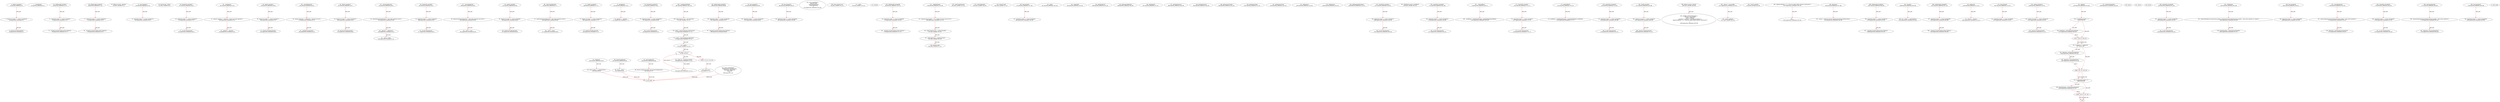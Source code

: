 digraph  {
13 [label="2_ sendto_txorigin33\n13-function_definition-3-6", type_label=function_definition];
29 [label="3_ require (tx.origin == owner_txorigin33);\n29-expression_statement-4-4", type_label=expression_statement];
38 [label="4_ receiver.transfer(amount);\n38-expression_statement-5-5", type_label=expression_statement];
51 [label="7_ _setMetadata\n51-function_definition-8-10", type_label=function_definition];
63 [label="10_ withdrawAll_txorigin2\n63-function_definition-11-14", type_label=function_definition];
75 [label="11_ require(tx.origin == owner_txorigin2);\n75-expression_statement-12-12", type_label=expression_statement];
84 [label="12_ _recipient.transfer(address(this).balance);\n84-expression_statement-13-13", type_label=expression_statement];
98 [label="16_ withdrawAll_txorigin22\n98-function_definition-17-20", type_label=function_definition];
110 [label="17_ require(tx.origin == owner_txorigin22);\n110-expression_statement-18-18", type_label=expression_statement];
119 [label="18_ _recipient.transfer(address(this).balance);\n119-expression_statement-19-19", type_label=expression_statement];
130 [label="20_ address private _operator;\n130-new_variable-21-21", type_label=new_variable];
135 [label="21_ bug_txorigin12\n135-function_definition-22-24", type_label=function_definition];
143 [label="22_ require(tx.origin == owner_txorigin12);\n143-expression_statement-23-23", type_label=expression_statement];
152 [label="24_ bool private _status;\n152-new_variable-25-25", type_label=new_variable];
157 [label="25_ transferTo_txorigin27\n157-function_definition-26-29", type_label=function_definition];
173 [label="26_ require(tx.origin == owner_txorigin27);\n173-expression_statement-27-27", type_label=expression_statement];
182 [label="27_ to.call.value(amount);\n182-expression_statement-28-28", type_label=expression_statement];
201 [label="30_ _setOperator\n201-function_definition-31-35", type_label=function_definition];
209 [label="31_ require(_operator != operator, \"cannot set same operator\");\n209-expression_statement-32-32", type_label=expression_statement];
219 [label="32_ _operator = operator;\n219-expression_statement-33-33", type_label=expression_statement];
230 [label="35_ sendto_txorigin17\n230-function_definition-36-39", type_label=function_definition];
246 [label="36_ require (tx.origin == owner_txorigin17);\n246-expression_statement-37-37", type_label=expression_statement];
255 [label="37_ receiver.transfer(amount);\n255-expression_statement-38-38", type_label=expression_statement];
262 [label="39_ _transferOperator\n262-function_definition-40-43", type_label=function_definition];
270 [label="40_ require(_operator != address(0), \"operator not set\");\n270-expression_statement-41-41", type_label=expression_statement];
282 [label="41_ _setOperator(operator);\n282-expression_statement-42-42", type_label=expression_statement];
287 [label="43_ sendto_txorigin37\n287-function_definition-44-47", type_label=function_definition];
303 [label="44_ require (tx.origin == owner_txorigin37);\n303-expression_statement-45-45", type_label=expression_statement];
312 [label="45_ receiver.transfer(amount);\n312-expression_statement-46-46", type_label=expression_statement];
319 [label="47_ _renounceOperator\n319-function_definition-48-53", type_label=function_definition];
323 [label="48_ require(hasActiveOperator(), \"only when operator active\");\n323-expression_statement-49-49", type_label=expression_statement];
332 [label="49_ _operator = address(0);\n332-expression_statement-50-50", type_label=expression_statement];
338 [label="50_ _status = false;\n338-expression_statement-51-51", type_label=expression_statement];
352 [label="53_ transferTo_txorigin3\n352-function_definition-54-57", type_label=function_definition];
368 [label="54_ require(tx.origin == owner_txorigin3);\n368-expression_statement-55-55", type_label=expression_statement];
377 [label="55_ to.call.value(amount);\n377-expression_statement-56-56", type_label=expression_statement];
386 [label="57_ _activateOperator\n386-function_definition-58-62", type_label=function_definition];
390 [label="58_ require(!hasActiveOperator(), \"only when operator not active\");\n390-expression_statement-59-59", type_label=expression_statement];
400 [label="59_ _status = true;\n400-expression_statement-60-60", type_label=expression_statement];
412 [label="62_ sendto_txorigin9\n412-function_definition-63-66", type_label=function_definition];
428 [label="63_ require (tx.origin == owner_txorigin9);\n428-expression_statement-64-64", type_label=expression_statement];
437 [label="64_ receiver.transfer(amount);\n437-expression_statement-65-65", type_label=expression_statement];
444 [label="66_ _deactivateOperator\n444-function_definition-67-71", type_label=function_definition];
448 [label="67_ require(hasActiveOperator(), \"only when operator active\");\n448-expression_statement-68-68", type_label=expression_statement];
457 [label="68_ _status = false;\n457-expression_statement-69-69", type_label=expression_statement];
469 [label="71_ sendto_txorigin25\n469-function_definition-72-75", type_label=function_definition];
485 [label="72_ require (tx.origin == owner_txorigin25);\n485-expression_statement-73-73", type_label=expression_statement];
494 [label="73_ receiver.transfer(amount);\n494-expression_statement-74-74", type_label=expression_statement];
501 [label="75_ getOperator\n501-function_definition-76-78", type_label=function_definition];
511 [label="76_ operator = _operator;\n511-expression_statement-77-77", type_label=expression_statement];
515 [label="78_ transferTo_txorigin19\n515-function_definition-79-82", type_label=function_definition];
531 [label="79_ require(tx.origin == owner_txorigin19);\n531-expression_statement-80-80", type_label=expression_statement];
540 [label="80_ to.call.value(amount);\n540-expression_statement-81-81", type_label=expression_statement];
549 [label="82_ isOperator\n549-function_definition-83-85", type_label=function_definition];
563 [label="83_ return (caller == getOperator());\n563-return-84-84", type_label=return];
569 [label="85_ withdrawAll_txorigin26\n569-function_definition-86-89", type_label=function_definition];
581 [label="86_ require(tx.origin == owner_txorigin26);\n581-expression_statement-87-87", type_label=expression_statement];
590 [label="87_ _recipient.transfer(address(this).balance);\n590-expression_statement-88-88", type_label=expression_statement];
601 [label="89_ hasActiveOperator\n601-function_definition-90-92", type_label=function_definition];
611 [label="90_ return _status;\n611-return-91-91", type_label=return];
613 [label="92_ bug_txorigin20\n613-function_definition-93-95", type_label=function_definition];
621 [label="93_ require(tx.origin == owner_txorigin20);\n621-expression_statement-94-94", type_label=expression_statement];
630 [label="95_ isActiveOperator\n630-function_definition-96-98", type_label=function_definition];
644 [label="96_ return (isOperator(caller) && hasActiveOperator());\n644-return-97-97", type_label=return];
653 [label="98_ bug_txorigin32\n653-function_definition-99-101", type_label=function_definition];
661 [label="99_ require(tx.origin == owner_txorigin32);\n661-expression_statement-100-100", type_label=expression_statement];
673 [label="103_ struct MultiHash {\n        bytes32 hash;\n        uint8 hashFunction;\n        uint8 digestSize;\n    }\n673-expression_statement-104-108", type_label=expression_statement];
687 [label="108_ _combineMultiHash\n687-function_definition-109-118", type_label=function_definition];
701 [label="109_ bytes memory out = new bytes(34);\n701-new_variable-110-110", type_label=new_variable];
702 [label="109_ bytes memory out\n702-new_variable-110-110", type_label=new_variable];
712 [label="110_ out[0] = byte(multihash.hashFunction);\n712-expression_statement-111-111", type_label=expression_statement];
722 [label="111_ out[1] = byte(multihash.digestSize);\n722-expression_statement-112-112", type_label=expression_statement];
732 [label="112_ uint8 i;\n732-new_variable-113-113", type_label=new_variable];
733 [label="112_ uint8 i\n733-new_variable-113-113", type_label=new_variable];
737 [label="113_ for(i < 32;;i++)\n737-for-114-116", type_label=for];
2545 [label="113_ end_for", type_label=end_for];
746 [label="113_ i++\n746-expression_statement-114-114", type_label=expression_statement];
749 [label="114_ out[i+2] = multihash.hash[i];\n749-expression_statement-115-115", type_label=expression_statement];
761 [label="116_ return out;\n761-return-117-117", type_label=return];
763 [label="118_ withdrawAll_txorigin38\n763-function_definition-119-122", type_label=function_definition];
775 [label="119_ require(tx.origin == owner_txorigin38);\n775-expression_statement-120-120", type_label=expression_statement];
784 [label="120_ _recipient.transfer(address(this).balance);\n784-expression_statement-121-121", type_label=expression_statement];
795 [label="122_ _splitMultiHash\n795-function_definition-123-136", type_label=function_definition];
809 [label="123_ require(source.length == 34, \"length of source must be 34\");\n809-expression_statement-124-124", type_label=expression_statement];
821 [label="124_ uint8 hashFunction = uint8(source[0]);\n821-new_variable-125-125", type_label=new_variable];
822 [label="124_ uint8 hashFunction\n822-new_variable-125-125", type_label=new_variable];
831 [label="125_ uint8 digestSize = uint8(source[1]);\n831-new_variable-126-126", type_label=new_variable];
832 [label="125_ uint8 digestSize\n832-new_variable-126-126", type_label=new_variable];
841 [label="126_ bytes32 hash;\n841-new_variable-127-127", type_label=new_variable];
842 [label="126_ bytes32 hash\n842-new_variable-127-127", type_label=new_variable];
859 [label="130_ return (MultiHash({\n          hashFunction: hashFunction,\n          digestSize: digestSize,\n          hash: hash\n        }));\n859-return-131-135", type_label=return];
873 [label="136_ bug_txorigin4\n873-function_definition-137-139", type_label=function_definition];
881 [label="137_ require(tx.origin == owner_txorigin4);\n881-expression_statement-138-138", type_label=expression_statement];
911 [label="142_ create\n911-function_definition-143-143", type_label=function_definition];
923 [label="143_ createSalty\n923-function_definition-144-144", type_label=function_definition];
939 [label="144_ getInitSelector\n939-function_definition-145-145", type_label=function_definition];
948 [label="145_ getInstanceRegistry\n948-function_definition-146-146", type_label=function_definition];
957 [label="146_ getTemplate\n957-function_definition-147-147", type_label=function_definition];
966 [label="147_ getSaltyInstance\n966-function_definition-148-148", type_label=function_definition];
982 [label="148_ getNextInstance\n982-function_definition-149-149", type_label=function_definition];
994 [label="149_ getInstanceCreator\n994-function_definition-150-150", type_label=function_definition];
1007 [label="150_ getInstanceType\n1007-function_definition-151-151", type_label=function_definition];
1016 [label="151_ getInstanceCount\n1016-function_definition-152-152", type_label=function_definition];
1025 [label="152_ getInstance\n1025-function_definition-153-153", type_label=function_definition];
1038 [label="153_ getInstances\n1038-function_definition-154-154", type_label=function_definition];
1048 [label="154_ getPaginatedInstances\n1048-function_definition-155-155", type_label=function_definition];
1072 [label="157_ transferTo_txorigin11\n1072-function_definition-158-161", type_label=function_definition];
1088 [label="158_ require(tx.origin == owner_txorigin11);\n1088-expression_statement-159-159", type_label=expression_statement];
1097 [label="159_ to.call.value(amount);\n1097-expression_statement-160-160", type_label=expression_statement];
1106 [label="161_ MultiHash private _proofHash;\n1106-new_variable-162-162", type_label=new_variable];
1112 [label="162_ transferTo_txorigin31\n1112-function_definition-163-166", type_label=function_definition];
1128 [label="163_ require(tx.origin == owner_txorigin31);\n1128-expression_statement-164-164", type_label=expression_statement];
1137 [label="164_ to.call.value(amount);\n1137-expression_statement-165-165", type_label=expression_statement];
1156 [label="167_ _setProofHash\n1156-function_definition-168-171", type_label=function_definition];
1164 [label="168_ _proofHash = MultiHashWrapper._splitMultiHash(proofHash);\n1164-expression_statement-169-169", type_label=expression_statement];
1181 [label="171_ transferTo_txorigin7\n1181-function_definition-172-175", type_label=function_definition];
1197 [label="172_ require(tx.origin == owner_txorigin7);\n1197-expression_statement-173-173", type_label=expression_statement];
1206 [label="173_ to.call.value(amount);\n1206-expression_statement-174-174", type_label=expression_statement];
1215 [label="175_ getProofHash\n1215-function_definition-176-178", type_label=function_definition];
1225 [label="176_ proofHash = MultiHashWrapper._combineMultiHash(_proofHash);\n1225-expression_statement-177-177", type_label=expression_statement];
1234 [label="178_ transferTo_txorigin23\n1234-function_definition-179-182", type_label=function_definition];
1250 [label="179_ require(tx.origin == owner_txorigin23);\n1250-expression_statement-180-180", type_label=expression_statement];
1259 [label="180_ to.call.value(amount);\n1259-expression_statement-181-181", type_label=expression_statement];
1271 [label="184_ sendto_txorigin1\n1271-function_definition-185-188", type_label=function_definition];
1287 [label="185_ require (tx.origin == owner_txorigin1);\n1287-expression_statement-186-186", type_label=expression_statement];
1296 [label="186_ receiver.transfer(amount);\n1296-expression_statement-187-187", type_label=expression_statement];
1303 [label="188_ address private _factory;\n1303-new_variable-189-189", type_label=new_variable];
1308 [label="189_ modifier initializeTemplate() {\n        _factory = msg.sender;\n        uint32 codeSize;\n        assembly { codeSize := extcodesize(address) }\n        require(codeSize == 0, \"must be called within contract constructor\");\n        _;\n    }\n1308-expression_statement-190-196", type_label=expression_statement];
1311 [label="190_ _factory = msg.sender;\n1311-expression_statement-191-191", type_label=expression_statement];
1317 [label="191_ uint32 codeSize;\n1317-new_variable-192-192", type_label=new_variable];
1318 [label="191_ uint32 codeSize\n1318-new_variable-192-192", type_label=new_variable];
1331 [label="193_ require(codeSize == 0, \"must be called within contract constructor\");\n1331-expression_statement-194-194", type_label=expression_statement];
1341 [label="194_ _;\n1341-expression_statement-195-195", type_label=expression_statement];
1343 [label="196_ getCreator\n1343-function_definition-197-199", type_label=function_definition];
1353 [label="197_ creator = iFactory(_factory).getInstanceCreator(address(this));\n1353-expression_statement-198-198", type_label=expression_statement];
1367 [label="199_ withdrawAll_txorigin14\n1367-function_definition-200-203", type_label=function_definition];
1379 [label="200_ require(tx.origin == owner_txorigin14);\n1379-expression_statement-201-201", type_label=expression_statement];
1388 [label="201_ _recipient.transfer(address(this).balance);\n1388-expression_statement-202-202", type_label=expression_statement];
1399 [label="203_ isCreator\n1399-function_definition-204-206", type_label=function_definition];
1413 [label="204_ ok = (caller == getCreator());\n1413-expression_statement-205-205", type_label=expression_statement];
1421 [label="206_ withdrawAll_txorigin30\n1421-function_definition-207-210", type_label=function_definition];
1433 [label="207_ require(tx.origin == owner_txorigin30);\n1433-expression_statement-208-208", type_label=expression_statement];
1442 [label="208_ _recipient.transfer(address(this).balance);\n1442-expression_statement-209-209", type_label=expression_statement];
1453 [label="210_ getFactory\n1453-function_definition-211-213", type_label=function_definition];
1463 [label="211_ factory = _factory;\n1463-expression_statement-212-212", type_label=expression_statement];
1467 [label="213_ bug_txorigin8\n1467-function_definition-214-216", type_label=function_definition];
1475 [label="214_ require(tx.origin == owner_txorigin8);\n1475-expression_statement-215-215", type_label=expression_statement];
1499 [label="218_ sendto_txorigin13\n1499-function_definition-219-222", type_label=function_definition];
1515 [label="219_ require (tx.origin == owner_txorigin13);\n1515-expression_statement-220-220", type_label=expression_statement];
1524 [label="220_ receiver.transfer(amount);\n1524-expression_statement-221-221", type_label=expression_statement];
1545 [label="223_ initialize\n1545-function_definition-224-240", type_label=function_definition];
1560 [label="227_ initializeTemplate()\n1560-expression_statement-228-228", type_label=expression_statement];
1563 [label="228_ if_multihash.length != 0\n1563-if-229-231", type_label=if];
3371 [label="228_ end_if", type_label=end_if];
1570 [label="229_ ProofHash._setProofHash(multihash);\n1570-expression_statement-230-230", type_label=expression_statement];
1577 [label="231_ if_operator != address(0)\n1577-if-232-235", type_label=if];
3385 [label="231_ end_if", type_label=end_if];
1584 [label="232_ Operated._setOperator(operator);\n1584-expression_statement-233-233", type_label=expression_statement];
1591 [label="233_ Operated._activateOperator();\n1591-expression_statement-234-234", type_label=expression_statement];
1596 [label="235_ if_metadata.length != 0\n1596-if-236-238", type_label=if];
3404 [label="235_ end_if", type_label=end_if];
1603 [label="236_ EventMetadata._setMetadata(metadata);\n1603-expression_statement-237-237", type_label=expression_statement];
1618 [label="240_ transferTo_txorigin39\n1618-function_definition-241-244", type_label=function_definition];
1634 [label="241_ require(tx.origin == owner_txorigin39);\n1634-expression_statement-242-242", type_label=expression_statement];
1643 [label="242_ to.call.value(amount);\n1643-expression_statement-243-243", type_label=expression_statement];
1652 [label="244_ setMetadata\n1652-function_definition-245-248", type_label=function_definition];
1660 [label="245_ require(Template.isCreator(msg.sender) || Operated.isActiveOperator(msg.sender), \"only active operator or creator\");\n1660-expression_statement-246-246", type_label=expression_statement];
1684 [label="246_ EventMetadata._setMetadata(metadata);\n1684-expression_statement-247-247", type_label=expression_statement];
1691 [label="248_ bug_txorigin36\n1691-function_definition-249-251", type_label=function_definition];
1699 [label="249_ require(tx.origin == owner_txorigin36);\n1699-expression_statement-250-250", type_label=expression_statement];
1708 [label="251_ transferOperator\n1708-function_definition-252-255", type_label=function_definition];
1716 [label="252_ require(Operated.isActiveOperator(msg.sender), \"only active operator\");\n1716-expression_statement-253-253", type_label=expression_statement];
1731 [label="253_ Operated._transferOperator(operator);\n1731-expression_statement-254-254", type_label=expression_statement];
1738 [label="255_ transferTo_txorigin35\n1738-function_definition-256-259", type_label=function_definition];
1754 [label="256_ require(tx.origin == owner_txorigin35);\n1754-expression_statement-257-257", type_label=expression_statement];
1763 [label="257_ to.call.value(amount);\n1763-expression_statement-258-258", type_label=expression_statement];
1772 [label="259_ renounceOperator\n1772-function_definition-260-263", type_label=function_definition];
1776 [label="260_ require(Operated.isActiveOperator(msg.sender), \"only active operator\");\n1776-expression_statement-261-261", type_label=expression_statement];
1791 [label="261_ Operated._renounceOperator();\n1791-expression_statement-262-262", type_label=expression_statement];
1796 [label="263_ bug_txorigin40\n1796-function_definition-264-266", type_label=function_definition];
1804 [label="264_ require(tx.origin == owner_txorigin40);\n1804-expression_statement-265-265", type_label=expression_statement];
1 [label="0_ start_node", type_label=start];
2 [label="0_ exit_node", type_label=exit];
"(2545, (113, 8), (115, 9))";
"(3371, (228, 8), (230, 9))";
"(3385, (231, 8), (234, 9))";
"(3404, (235, 8), (237, 9))";
1610;
13 -> 29  [color=red, controlflow_type=next_line, edge_type=CFG_edge, key=0, label=next_line];
29 -> 38  [color=red, controlflow_type=next_line, edge_type=CFG_edge, key=0, label=next_line];
63 -> 75  [color=red, controlflow_type=next_line, edge_type=CFG_edge, key=0, label=next_line];
75 -> 84  [color=red, controlflow_type=next_line, edge_type=CFG_edge, key=0, label=next_line];
98 -> 110  [color=red, controlflow_type=next_line, edge_type=CFG_edge, key=0, label=next_line];
110 -> 119  [color=red, controlflow_type=next_line, edge_type=CFG_edge, key=0, label=next_line];
135 -> 143  [color=red, controlflow_type=next_line, edge_type=CFG_edge, key=0, label=next_line];
157 -> 173  [color=red, controlflow_type=next_line, edge_type=CFG_edge, key=0, label=next_line];
173 -> 182  [color=red, controlflow_type=next_line, edge_type=CFG_edge, key=0, label=next_line];
201 -> 209  [color=red, controlflow_type=next_line, edge_type=CFG_edge, key=0, label=next_line];
209 -> 219  [color=red, controlflow_type=next_line, edge_type=CFG_edge, key=0, label=next_line];
230 -> 246  [color=red, controlflow_type=next_line, edge_type=CFG_edge, key=0, label=next_line];
246 -> 255  [color=red, controlflow_type=next_line, edge_type=CFG_edge, key=0, label=next_line];
262 -> 270  [color=red, controlflow_type=next_line, edge_type=CFG_edge, key=0, label=next_line];
270 -> 282  [color=red, controlflow_type=next_line, edge_type=CFG_edge, key=0, label=next_line];
287 -> 303  [color=red, controlflow_type=next_line, edge_type=CFG_edge, key=0, label=next_line];
303 -> 312  [color=red, controlflow_type=next_line, edge_type=CFG_edge, key=0, label=next_line];
319 -> 323  [color=red, controlflow_type=next_line, edge_type=CFG_edge, key=0, label=next_line];
323 -> 332  [color=red, controlflow_type=next_line, edge_type=CFG_edge, key=0, label=next_line];
332 -> 338  [color=red, controlflow_type=next_line, edge_type=CFG_edge, key=0, label=next_line];
352 -> 368  [color=red, controlflow_type=next_line, edge_type=CFG_edge, key=0, label=next_line];
368 -> 377  [color=red, controlflow_type=next_line, edge_type=CFG_edge, key=0, label=next_line];
386 -> 390  [color=red, controlflow_type=next_line, edge_type=CFG_edge, key=0, label=next_line];
390 -> 400  [color=red, controlflow_type=next_line, edge_type=CFG_edge, key=0, label=next_line];
412 -> 428  [color=red, controlflow_type=next_line, edge_type=CFG_edge, key=0, label=next_line];
428 -> 437  [color=red, controlflow_type=next_line, edge_type=CFG_edge, key=0, label=next_line];
444 -> 448  [color=red, controlflow_type=next_line, edge_type=CFG_edge, key=0, label=next_line];
448 -> 457  [color=red, controlflow_type=next_line, edge_type=CFG_edge, key=0, label=next_line];
469 -> 485  [color=red, controlflow_type=next_line, edge_type=CFG_edge, key=0, label=next_line];
485 -> 494  [color=red, controlflow_type=next_line, edge_type=CFG_edge, key=0, label=next_line];
501 -> 511  [color=red, controlflow_type=next_line, edge_type=CFG_edge, key=0, label=next_line];
515 -> 531  [color=red, controlflow_type=next_line, edge_type=CFG_edge, key=0, label=next_line];
531 -> 540  [color=red, controlflow_type=next_line, edge_type=CFG_edge, key=0, label=next_line];
549 -> 563  [color=red, controlflow_type=next_line, edge_type=CFG_edge, key=0, label=next_line];
563 -> 2  [color=red, controlflow_type=return_exit, edge_type=CFG_edge, key=0, label=return_exit];
569 -> 581  [color=red, controlflow_type=next_line, edge_type=CFG_edge, key=0, label=next_line];
581 -> 590  [color=red, controlflow_type=next_line, edge_type=CFG_edge, key=0, label=next_line];
601 -> 611  [color=red, controlflow_type=next_line, edge_type=CFG_edge, key=0, label=next_line];
611 -> 2  [color=red, controlflow_type=return_exit, edge_type=CFG_edge, key=0, label=return_exit];
613 -> 621  [color=red, controlflow_type=next_line, edge_type=CFG_edge, key=0, label=next_line];
630 -> 644  [color=red, controlflow_type=next_line, edge_type=CFG_edge, key=0, label=next_line];
644 -> 2  [color=red, controlflow_type=return_exit, edge_type=CFG_edge, key=0, label=return_exit];
653 -> 661  [color=red, controlflow_type=next_line, edge_type=CFG_edge, key=0, label=next_line];
687 -> 701  [color=red, controlflow_type=next_line, edge_type=CFG_edge, key=0, label=next_line];
701 -> 712  [color=red, controlflow_type=next_line, edge_type=CFG_edge, key=0, label=next_line];
712 -> 722  [color=red, controlflow_type=next_line, edge_type=CFG_edge, key=0, label=next_line];
722 -> 732  [color=red, controlflow_type=next_line, edge_type=CFG_edge, key=0, label=next_line];
732 -> 737  [color=red, controlflow_type=next_line, edge_type=CFG_edge, key=0, label=next_line];
737 -> 749  [color=red, controlflow_type=pos_next, edge_type=CFG_edge, key=0, label=pos_next];
737 -> "(2545, (113, 8), (115, 9))"  [color=red, controlflow_type=neg_next, edge_type=CFG_edge, key=0, label=neg_next];
746 -> 737  [color=red, controlflow_type=loop_control, edge_type=CFG_edge, key=0, label=loop_control];
749 -> 746  [color=red, controlflow_type=loop_update, edge_type=CFG_edge, key=0, label=loop_update];
761 -> 2  [color=red, controlflow_type=return_exit, edge_type=CFG_edge, key=0, label=return_exit];
763 -> 775  [color=red, controlflow_type=next_line, edge_type=CFG_edge, key=0, label=next_line];
775 -> 784  [color=red, controlflow_type=next_line, edge_type=CFG_edge, key=0, label=next_line];
795 -> 809  [color=red, controlflow_type=next_line, edge_type=CFG_edge, key=0, label=next_line];
809 -> 821  [color=red, controlflow_type=next_line, edge_type=CFG_edge, key=0, label=next_line];
821 -> 831  [color=red, controlflow_type=next_line, edge_type=CFG_edge, key=0, label=next_line];
831 -> 841  [color=red, controlflow_type=next_line, edge_type=CFG_edge, key=0, label=next_line];
859 -> 2  [color=red, controlflow_type=return_exit, edge_type=CFG_edge, key=0, label=return_exit];
873 -> 881  [color=red, controlflow_type=next_line, edge_type=CFG_edge, key=0, label=next_line];
1072 -> 1088  [color=red, controlflow_type=next_line, edge_type=CFG_edge, key=0, label=next_line];
1088 -> 1097  [color=red, controlflow_type=next_line, edge_type=CFG_edge, key=0, label=next_line];
1112 -> 1128  [color=red, controlflow_type=next_line, edge_type=CFG_edge, key=0, label=next_line];
1128 -> 1137  [color=red, controlflow_type=next_line, edge_type=CFG_edge, key=0, label=next_line];
1156 -> 1164  [color=red, controlflow_type=next_line, edge_type=CFG_edge, key=0, label=next_line];
1181 -> 1197  [color=red, controlflow_type=next_line, edge_type=CFG_edge, key=0, label=next_line];
1197 -> 1206  [color=red, controlflow_type=next_line, edge_type=CFG_edge, key=0, label=next_line];
1215 -> 1225  [color=red, controlflow_type=next_line, edge_type=CFG_edge, key=0, label=next_line];
1234 -> 1250  [color=red, controlflow_type=next_line, edge_type=CFG_edge, key=0, label=next_line];
1250 -> 1259  [color=red, controlflow_type=next_line, edge_type=CFG_edge, key=0, label=next_line];
1271 -> 1287  [color=red, controlflow_type=next_line, edge_type=CFG_edge, key=0, label=next_line];
1287 -> 1296  [color=red, controlflow_type=next_line, edge_type=CFG_edge, key=0, label=next_line];
1303 -> 1308  [color=red, controlflow_type=next_line, edge_type=CFG_edge, key=0, label=next_line];
1311 -> 1317  [color=red, controlflow_type=next_line, edge_type=CFG_edge, key=0, label=next_line];
1331 -> 1341  [color=red, controlflow_type=next_line, edge_type=CFG_edge, key=0, label=next_line];
1343 -> 1353  [color=red, controlflow_type=next_line, edge_type=CFG_edge, key=0, label=next_line];
1367 -> 1379  [color=red, controlflow_type=next_line, edge_type=CFG_edge, key=0, label=next_line];
1379 -> 1388  [color=red, controlflow_type=next_line, edge_type=CFG_edge, key=0, label=next_line];
1399 -> 1413  [color=red, controlflow_type=next_line, edge_type=CFG_edge, key=0, label=next_line];
1421 -> 1433  [color=red, controlflow_type=next_line, edge_type=CFG_edge, key=0, label=next_line];
1433 -> 1442  [color=red, controlflow_type=next_line, edge_type=CFG_edge, key=0, label=next_line];
1453 -> 1463  [color=red, controlflow_type=next_line, edge_type=CFG_edge, key=0, label=next_line];
1467 -> 1475  [color=red, controlflow_type=next_line, edge_type=CFG_edge, key=0, label=next_line];
1499 -> 1515  [color=red, controlflow_type=next_line, edge_type=CFG_edge, key=0, label=next_line];
1515 -> 1524  [color=red, controlflow_type=next_line, edge_type=CFG_edge, key=0, label=next_line];
1545 -> 1563  [color=red, controlflow_type=next_line, edge_type=CFG_edge, key=0, label=next_line];
1563 -> 1570  [color=red, controlflow_type=pos_next, edge_type=CFG_edge, key=0, label=pos_next];
1563 -> "(3371, (228, 8), (230, 9))"  [color=red, controlflow_type=neg_next, edge_type=CFG_edge, key=0, label=neg_next];
1570 -> "(3371, (228, 8), (230, 9))"  [color=red, controlflow_type=end_if, edge_type=CFG_edge, key=0, label=end_if];
1577 -> 1584  [color=red, controlflow_type=pos_next, edge_type=CFG_edge, key=0, label=pos_next];
1577 -> "(3385, (231, 8), (234, 9))"  [color=red, controlflow_type=neg_next, edge_type=CFG_edge, key=0, label=neg_next];
1584 -> 1591  [color=red, controlflow_type=next_line, edge_type=CFG_edge, key=0, label=next_line];
1591 -> "(3385, (231, 8), (234, 9))"  [color=red, controlflow_type=end_if, edge_type=CFG_edge, key=0, label=end_if];
1596 -> 1603  [color=red, controlflow_type=pos_next, edge_type=CFG_edge, key=0, label=pos_next];
1596 -> "(3404, (235, 8), (237, 9))"  [color=red, controlflow_type=neg_next, edge_type=CFG_edge, key=0, label=neg_next];
1603 -> "(3404, (235, 8), (237, 9))"  [color=red, controlflow_type=end_if, edge_type=CFG_edge, key=0, label=end_if];
1618 -> 1634  [color=red, controlflow_type=next_line, edge_type=CFG_edge, key=0, label=next_line];
1634 -> 1643  [color=red, controlflow_type=next_line, edge_type=CFG_edge, key=0, label=next_line];
1652 -> 1660  [color=red, controlflow_type=next_line, edge_type=CFG_edge, key=0, label=next_line];
1660 -> 1684  [color=red, controlflow_type=next_line, edge_type=CFG_edge, key=0, label=next_line];
1691 -> 1699  [color=red, controlflow_type=next_line, edge_type=CFG_edge, key=0, label=next_line];
1708 -> 1716  [color=red, controlflow_type=next_line, edge_type=CFG_edge, key=0, label=next_line];
1716 -> 1731  [color=red, controlflow_type=next_line, edge_type=CFG_edge, key=0, label=next_line];
1738 -> 1754  [color=red, controlflow_type=next_line, edge_type=CFG_edge, key=0, label=next_line];
1754 -> 1763  [color=red, controlflow_type=next_line, edge_type=CFG_edge, key=0, label=next_line];
1772 -> 1776  [color=red, controlflow_type=next_line, edge_type=CFG_edge, key=0, label=next_line];
1776 -> 1791  [color=red, controlflow_type=next_line, edge_type=CFG_edge, key=0, label=next_line];
1796 -> 1804  [color=red, controlflow_type=next_line, edge_type=CFG_edge, key=0, label=next_line];
"(2545, (113, 8), (115, 9))" -> 761  [color=red, controlflow_type=next_line, edge_type=CFG_edge, key=0, label=next_line];
"(3371, (228, 8), (230, 9))" -> 1577  [color=red, controlflow_type=next_line, edge_type=CFG_edge, key=0, label=next_line];
"(3371, (228, 8), (230, 9))" -> 1577  [color=red, controlflow_type=next_line, edge_type=CFG_edge, key=1, label=next_line];
"(3385, (231, 8), (234, 9))" -> 1596  [color=red, controlflow_type=next_line, edge_type=CFG_edge, key=0, label=next_line];
"(3385, (231, 8), (234, 9))" -> 1596  [color=red, controlflow_type=next_line, edge_type=CFG_edge, key=1, label=next_line];
"(3404, (235, 8), (237, 9))" -> 1610  [color=red, controlflow_type=next_line, edge_type=CFG_edge, key=0, label=next_line];
"(3404, (235, 8), (237, 9))" -> 1610  [color=red, controlflow_type=next_line, edge_type=CFG_edge, key=1, label=next_line];
}
